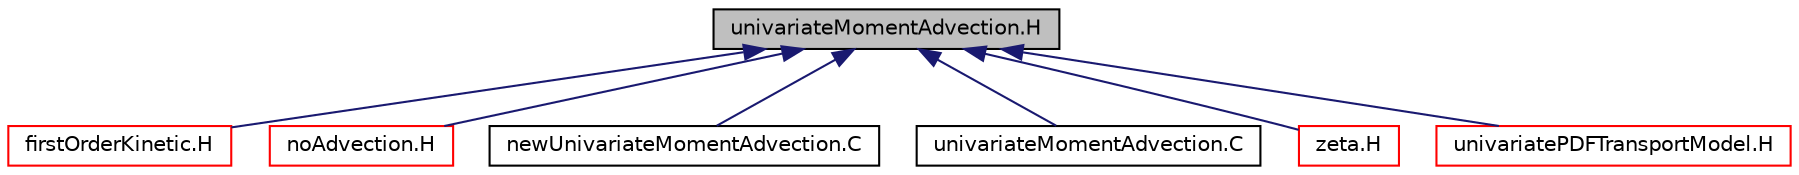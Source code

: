 digraph "univariateMomentAdvection.H"
{
  bgcolor="transparent";
  edge [fontname="Helvetica",fontsize="10",labelfontname="Helvetica",labelfontsize="10"];
  node [fontname="Helvetica",fontsize="10",shape=record];
  Node1 [label="univariateMomentAdvection.H",height=0.2,width=0.4,color="black", fillcolor="grey75", style="filled", fontcolor="black"];
  Node1 -> Node2 [dir="back",color="midnightblue",fontsize="10",style="solid",fontname="Helvetica"];
  Node2 [label="firstOrderKinetic.H",height=0.2,width=0.4,color="red",URL="$a00287.html"];
  Node1 -> Node3 [dir="back",color="midnightblue",fontsize="10",style="solid",fontname="Helvetica"];
  Node3 [label="noAdvection.H",height=0.2,width=0.4,color="red",URL="$a00432.html"];
  Node1 -> Node4 [dir="back",color="midnightblue",fontsize="10",style="solid",fontname="Helvetica"];
  Node4 [label="newUnivariateMomentAdvection.C",height=0.2,width=0.4,color="black",URL="$a00425.html"];
  Node1 -> Node5 [dir="back",color="midnightblue",fontsize="10",style="solid",fontname="Helvetica"];
  Node5 [label="univariateMomentAdvection.C",height=0.2,width=0.4,color="black",URL="$a00564.html"];
  Node1 -> Node6 [dir="back",color="midnightblue",fontsize="10",style="solid",fontname="Helvetica"];
  Node6 [label="zeta.H",height=0.2,width=0.4,color="red",URL="$a00602.html"];
  Node1 -> Node7 [dir="back",color="midnightblue",fontsize="10",style="solid",fontname="Helvetica"];
  Node7 [label="univariatePDFTransportModel.H",height=0.2,width=0.4,color="red",URL="$a00574.html"];
}
